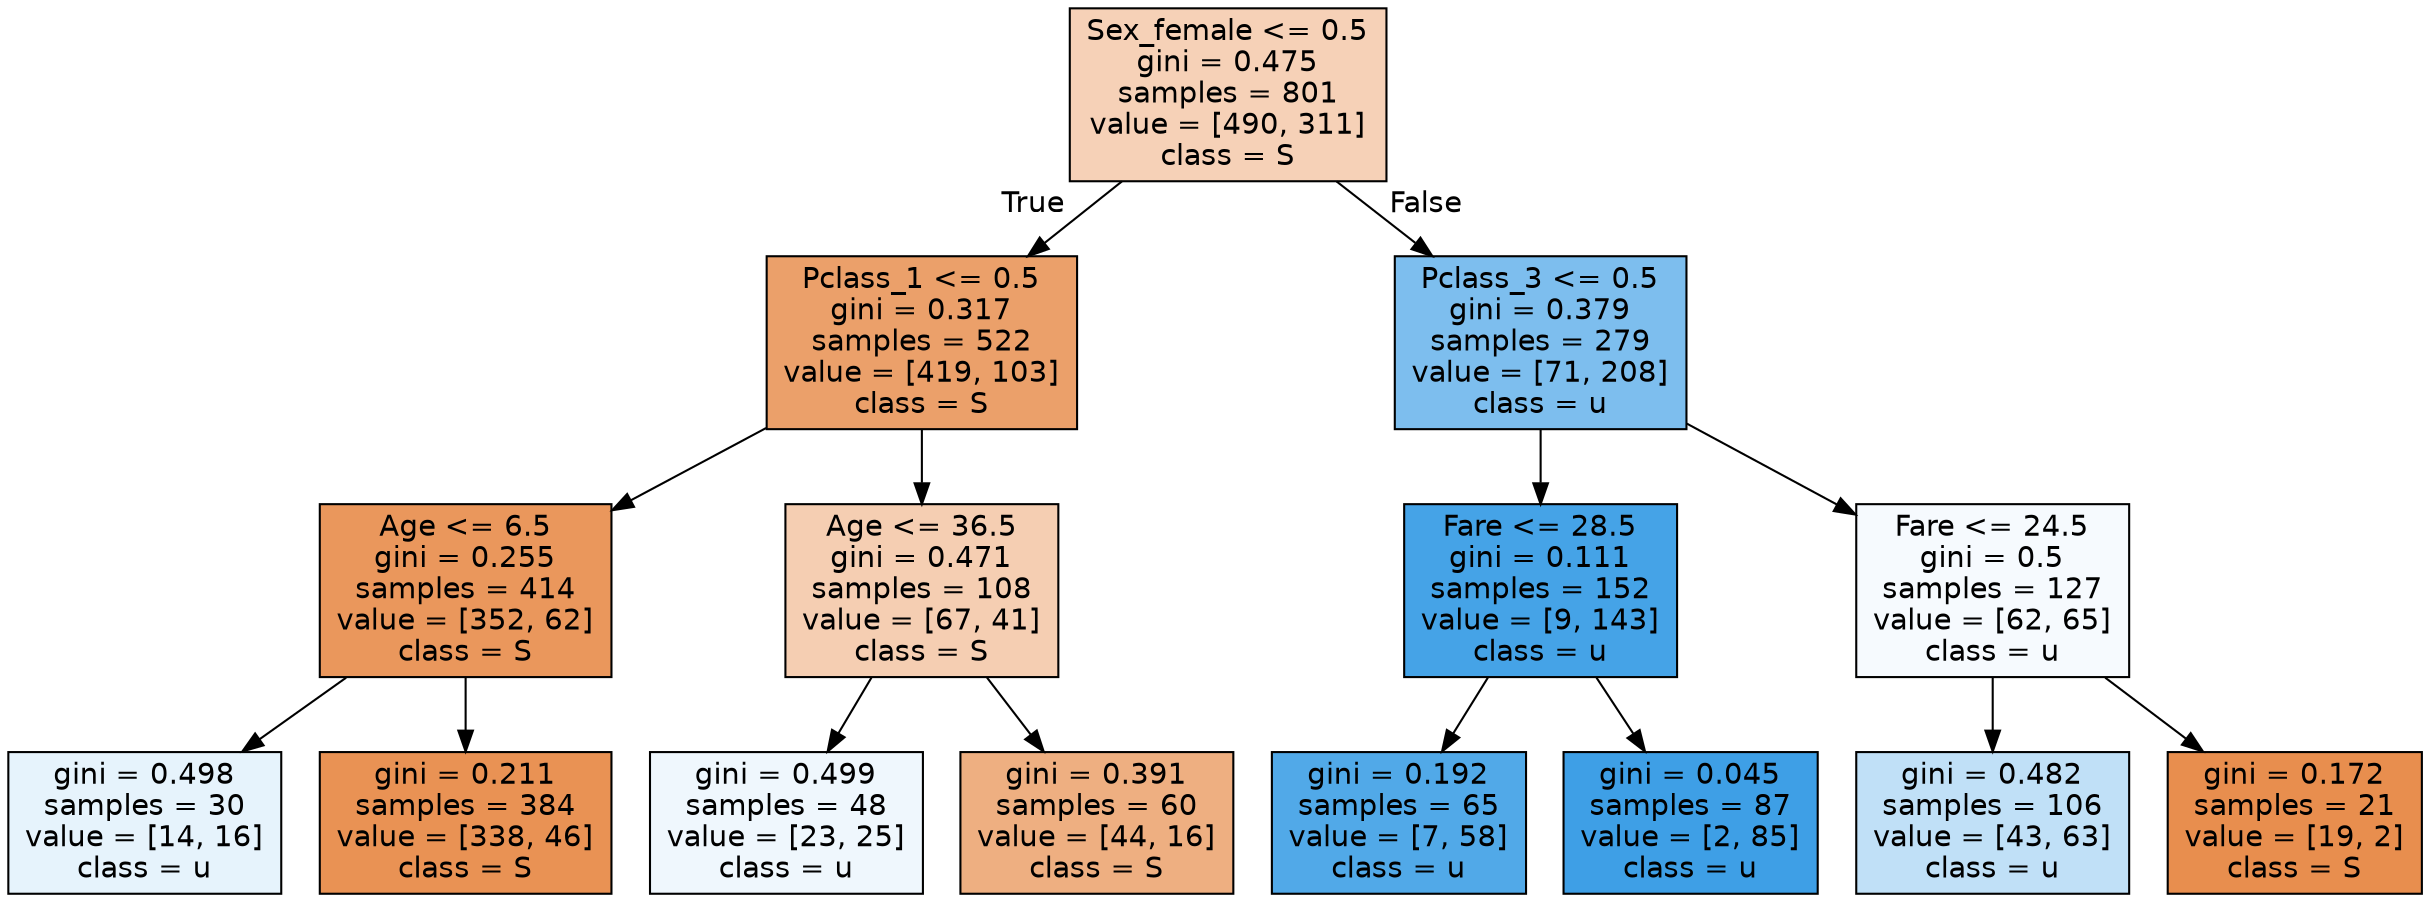 digraph Tree {
node [shape=box, style="filled", color="black", fontname="helvetica"] ;
edge [fontname="helvetica"] ;
0 [label="Sex_female <= 0.5\ngini = 0.475\nsamples = 801\nvalue = [490, 311]\nclass = S", fillcolor="#f6d1b7"] ;
1 [label="Pclass_1 <= 0.5\ngini = 0.317\nsamples = 522\nvalue = [419, 103]\nclass = S", fillcolor="#eba06a"] ;
0 -> 1 [labeldistance=2.5, labelangle=45, headlabel="True"] ;
2 [label="Age <= 6.5\ngini = 0.255\nsamples = 414\nvalue = [352, 62]\nclass = S", fillcolor="#ea975c"] ;
1 -> 2 ;
3 [label="gini = 0.498\nsamples = 30\nvalue = [14, 16]\nclass = u", fillcolor="#e6f3fc"] ;
2 -> 3 ;
4 [label="gini = 0.211\nsamples = 384\nvalue = [338, 46]\nclass = S", fillcolor="#e99254"] ;
2 -> 4 ;
5 [label="Age <= 36.5\ngini = 0.471\nsamples = 108\nvalue = [67, 41]\nclass = S", fillcolor="#f5ceb2"] ;
1 -> 5 ;
6 [label="gini = 0.499\nsamples = 48\nvalue = [23, 25]\nclass = u", fillcolor="#eff7fd"] ;
5 -> 6 ;
7 [label="gini = 0.391\nsamples = 60\nvalue = [44, 16]\nclass = S", fillcolor="#eeaf81"] ;
5 -> 7 ;
8 [label="Pclass_3 <= 0.5\ngini = 0.379\nsamples = 279\nvalue = [71, 208]\nclass = u", fillcolor="#7dbeee"] ;
0 -> 8 [labeldistance=2.5, labelangle=-45, headlabel="False"] ;
9 [label="Fare <= 28.5\ngini = 0.111\nsamples = 152\nvalue = [9, 143]\nclass = u", fillcolor="#45a3e7"] ;
8 -> 9 ;
10 [label="gini = 0.192\nsamples = 65\nvalue = [7, 58]\nclass = u", fillcolor="#51a9e8"] ;
9 -> 10 ;
11 [label="gini = 0.045\nsamples = 87\nvalue = [2, 85]\nclass = u", fillcolor="#3e9fe6"] ;
9 -> 11 ;
12 [label="Fare <= 24.5\ngini = 0.5\nsamples = 127\nvalue = [62, 65]\nclass = u", fillcolor="#f6fafe"] ;
8 -> 12 ;
13 [label="gini = 0.482\nsamples = 106\nvalue = [43, 63]\nclass = u", fillcolor="#c0e0f7"] ;
12 -> 13 ;
14 [label="gini = 0.172\nsamples = 21\nvalue = [19, 2]\nclass = S", fillcolor="#e88e4e"] ;
12 -> 14 ;
}